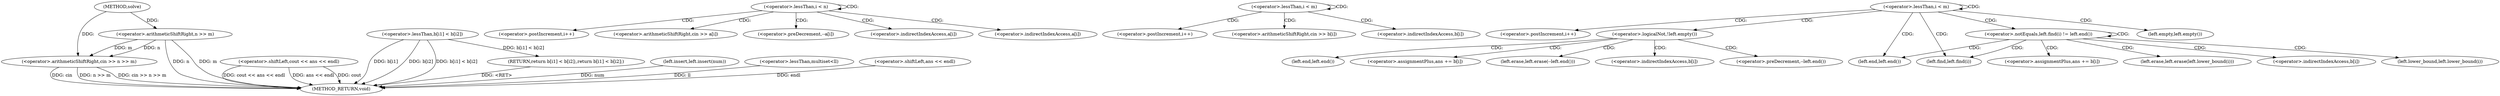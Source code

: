 digraph "solve" {  
"1000102" [label = "(METHOD,solve)" ]
"1000215" [label = "(METHOD_RETURN,void)" ]
"1000106" [label = "(<operator>.arithmeticShiftRight,cin >> n >> m)" ]
"1000210" [label = "(<operator>.shiftLeft,cout << ans << endl)" ]
"1000114" [label = "(RETURN,return b[i1] < b[i2];,return b[i1] < b[i2];)" ]
"1000167" [label = "(left.insert,left.insert(num))" ]
"1000108" [label = "(<operator>.arithmeticShiftRight,n >> m)" ]
"1000115" [label = "(<operator>.lessThan,b[i1] < b[i2])" ]
"1000123" [label = "(<operator>.lessThan,multiset<ll)" ]
"1000212" [label = "(<operator>.shiftLeft,ans << endl)" ]
"1000136" [label = "(<operator>.lessThan,i < n)" ]
"1000139" [label = "(<operator>.postIncrement,i++)" ]
"1000156" [label = "(<operator>.lessThan,i < m)" ]
"1000159" [label = "(<operator>.postIncrement,i++)" ]
"1000161" [label = "(<operator>.arithmeticShiftRight,cin >> b[i])" ]
"1000178" [label = "(<operator>.lessThan,i < m)" ]
"1000181" [label = "(<operator>.postIncrement,i++)" ]
"1000142" [label = "(<operator>.arithmeticShiftRight,cin >> a[i])" ]
"1000147" [label = "(<operator>.preDecrement,--a[i])" ]
"1000163" [label = "(<operator>.indirectIndexAccess,b[i])" ]
"1000144" [label = "(<operator>.indirectIndexAccess,a[i])" ]
"1000148" [label = "(<operator>.indirectIndexAccess,a[i])" ]
"1000185" [label = "(<operator>.logicalNot,!left.empty())" ]
"1000197" [label = "(<operator>.notEquals,left.find(i) != left.end())" ]
"1000186" [label = "(left.empty,left.empty())" ]
"1000188" [label = "(<operator>.assignmentPlus,ans += b[i])" ]
"1000193" [label = "(left.erase,left.erase(--left.end()))" ]
"1000198" [label = "(left.find,left.find(i))" ]
"1000200" [label = "(left.end,left.end())" ]
"1000202" [label = "(<operator>.assignmentPlus,ans += b[i])" ]
"1000207" [label = "(left.erase,left.erase(left.lower_bound(i)))" ]
"1000190" [label = "(<operator>.indirectIndexAccess,b[i])" ]
"1000194" [label = "(<operator>.preDecrement,--left.end())" ]
"1000204" [label = "(<operator>.indirectIndexAccess,b[i])" ]
"1000208" [label = "(left.lower_bound,left.lower_bound(i))" ]
"1000195" [label = "(left.end,left.end())" ]
  "1000106" -> "1000215"  [ label = "DDG: cin"] 
  "1000108" -> "1000215"  [ label = "DDG: n"] 
  "1000108" -> "1000215"  [ label = "DDG: m"] 
  "1000106" -> "1000215"  [ label = "DDG: n >> m"] 
  "1000106" -> "1000215"  [ label = "DDG: cin >> n >> m"] 
  "1000115" -> "1000215"  [ label = "DDG: b[i1]"] 
  "1000115" -> "1000215"  [ label = "DDG: b[i2]"] 
  "1000115" -> "1000215"  [ label = "DDG: b[i1] < b[i2]"] 
  "1000210" -> "1000215"  [ label = "DDG: cout << ans << endl"] 
  "1000210" -> "1000215"  [ label = "DDG: ans << endl"] 
  "1000114" -> "1000215"  [ label = "DDG: <RET>"] 
  "1000210" -> "1000215"  [ label = "DDG: cout"] 
  "1000123" -> "1000215"  [ label = "DDG: ll"] 
  "1000212" -> "1000215"  [ label = "DDG: endl"] 
  "1000167" -> "1000215"  [ label = "DDG: num"] 
  "1000102" -> "1000106"  [ label = "DDG: "] 
  "1000108" -> "1000106"  [ label = "DDG: m"] 
  "1000108" -> "1000106"  [ label = "DDG: n"] 
  "1000115" -> "1000114"  [ label = "DDG: b[i1] < b[i2]"] 
  "1000102" -> "1000108"  [ label = "DDG: "] 
  "1000136" -> "1000142"  [ label = "CDG: "] 
  "1000136" -> "1000139"  [ label = "CDG: "] 
  "1000136" -> "1000148"  [ label = "CDG: "] 
  "1000136" -> "1000136"  [ label = "CDG: "] 
  "1000136" -> "1000144"  [ label = "CDG: "] 
  "1000136" -> "1000147"  [ label = "CDG: "] 
  "1000156" -> "1000156"  [ label = "CDG: "] 
  "1000156" -> "1000161"  [ label = "CDG: "] 
  "1000156" -> "1000163"  [ label = "CDG: "] 
  "1000156" -> "1000159"  [ label = "CDG: "] 
  "1000178" -> "1000200"  [ label = "CDG: "] 
  "1000178" -> "1000197"  [ label = "CDG: "] 
  "1000178" -> "1000186"  [ label = "CDG: "] 
  "1000178" -> "1000178"  [ label = "CDG: "] 
  "1000178" -> "1000198"  [ label = "CDG: "] 
  "1000178" -> "1000181"  [ label = "CDG: "] 
  "1000178" -> "1000185"  [ label = "CDG: "] 
  "1000185" -> "1000195"  [ label = "CDG: "] 
  "1000185" -> "1000188"  [ label = "CDG: "] 
  "1000185" -> "1000190"  [ label = "CDG: "] 
  "1000185" -> "1000193"  [ label = "CDG: "] 
  "1000185" -> "1000194"  [ label = "CDG: "] 
  "1000197" -> "1000200"  [ label = "CDG: "] 
  "1000197" -> "1000208"  [ label = "CDG: "] 
  "1000197" -> "1000197"  [ label = "CDG: "] 
  "1000197" -> "1000204"  [ label = "CDG: "] 
  "1000197" -> "1000207"  [ label = "CDG: "] 
  "1000197" -> "1000202"  [ label = "CDG: "] 
  "1000197" -> "1000198"  [ label = "CDG: "] 
}
